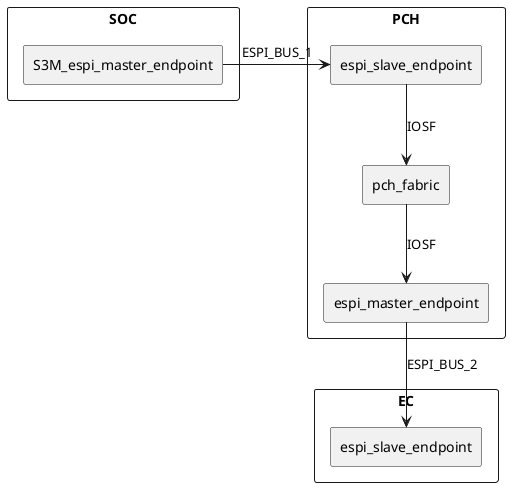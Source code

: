 @startuml
skinparam componentStyle rectangle
component SOC {
    component S3M_espi_master_endpoint as s3m1
}

component PCH {
    component espi_slave_endpoint as pch1
    component pch_fabric as pch2
    component espi_master_endpoint as pch3
}

component EC {
    component espi_slave_endpoint as ec1
}

s3m1 -right-> pch1 : ESPI_BUS_1
pch1 --> pch2 : IOSF
pch2 --> pch3 : IOSF
pch3 --> ec1 : ESPI_BUS_2

@enduml
